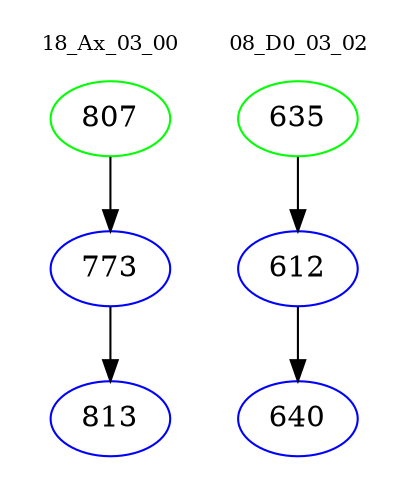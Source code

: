 digraph{
subgraph cluster_0 {
color = white
label = "18_Ax_03_00";
fontsize=10;
T0_807 [label="807", color="green"]
T0_807 -> T0_773 [color="black"]
T0_773 [label="773", color="blue"]
T0_773 -> T0_813 [color="black"]
T0_813 [label="813", color="blue"]
}
subgraph cluster_1 {
color = white
label = "08_D0_03_02";
fontsize=10;
T1_635 [label="635", color="green"]
T1_635 -> T1_612 [color="black"]
T1_612 [label="612", color="blue"]
T1_612 -> T1_640 [color="black"]
T1_640 [label="640", color="blue"]
}
}
